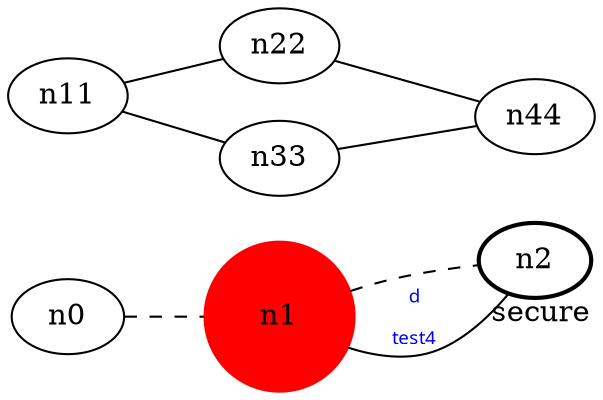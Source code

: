 graph test4 {
	rankdir=LR;
	fontcolor=blue; /* c0; c1; c0 -- c󠀼1 */
	n0 [ style=dotted, fillcol‪or="#123456"]; // c2; c3; c2 -- c3
	n1 [height=1, width=1, color=red, style=filled];
	n2 [style=bold, xlabel="secure"];
	n0 -- n1 -- n2[style=dashed];
	n1 -- n2 [fontname="comic sans", label="d\n\l\G", fontcolor=blue, fontsize=9];
	n11 -- n22;
	n11 -- n33;
	n22 -- n44;
	n33 -- n44;
}
